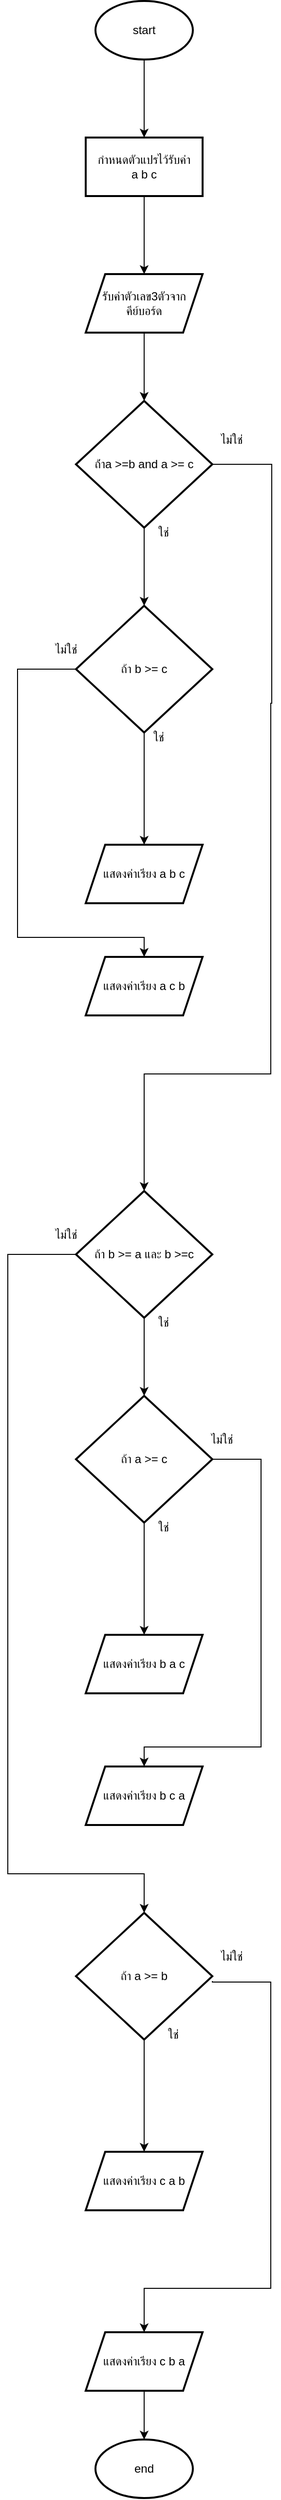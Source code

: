 <mxfile version="24.9.1">
  <diagram name="Page-1" id="wwO7xP1YbRrQU_xcyiub">
    <mxGraphModel dx="1930" dy="1020" grid="1" gridSize="10" guides="1" tooltips="1" connect="1" arrows="1" fold="1" page="1" pageScale="1" pageWidth="850" pageHeight="1100" math="0" shadow="0">
      <root>
        <mxCell id="0" />
        <mxCell id="1" parent="0" />
        <mxCell id="wPNqLfmb_-bx6fDNswI5-3" value="" style="edgeStyle=orthogonalEdgeStyle;rounded=0;orthogonalLoop=1;jettySize=auto;html=1;" edge="1" parent="1" source="wPNqLfmb_-bx6fDNswI5-1" target="wPNqLfmb_-bx6fDNswI5-2">
          <mxGeometry relative="1" as="geometry" />
        </mxCell>
        <mxCell id="wPNqLfmb_-bx6fDNswI5-1" value="start" style="strokeWidth=2;html=1;shape=mxgraph.flowchart.start_1;whiteSpace=wrap;" vertex="1" parent="1">
          <mxGeometry x="390" y="100" width="100" height="60" as="geometry" />
        </mxCell>
        <mxCell id="wPNqLfmb_-bx6fDNswI5-5" value="" style="edgeStyle=orthogonalEdgeStyle;rounded=0;orthogonalLoop=1;jettySize=auto;html=1;" edge="1" parent="1" source="wPNqLfmb_-bx6fDNswI5-2" target="wPNqLfmb_-bx6fDNswI5-4">
          <mxGeometry relative="1" as="geometry" />
        </mxCell>
        <mxCell id="wPNqLfmb_-bx6fDNswI5-2" value="กำหนดตัวแปรไว้รับค่า&lt;div&gt;a b c&lt;/div&gt;" style="whiteSpace=wrap;html=1;strokeWidth=2;" vertex="1" parent="1">
          <mxGeometry x="380" y="240" width="120" height="60" as="geometry" />
        </mxCell>
        <mxCell id="wPNqLfmb_-bx6fDNswI5-7" value="" style="edgeStyle=orthogonalEdgeStyle;rounded=0;orthogonalLoop=1;jettySize=auto;html=1;" edge="1" parent="1" source="wPNqLfmb_-bx6fDNswI5-4" target="wPNqLfmb_-bx6fDNswI5-6">
          <mxGeometry relative="1" as="geometry" />
        </mxCell>
        <mxCell id="wPNqLfmb_-bx6fDNswI5-4" value="รับค่าตัวเลข3ตัวจากคีย์บอร์ด" style="shape=parallelogram;perimeter=parallelogramPerimeter;whiteSpace=wrap;html=1;fixedSize=1;strokeWidth=2;" vertex="1" parent="1">
          <mxGeometry x="380" y="380" width="120" height="60" as="geometry" />
        </mxCell>
        <mxCell id="wPNqLfmb_-bx6fDNswI5-9" value="" style="edgeStyle=orthogonalEdgeStyle;rounded=0;orthogonalLoop=1;jettySize=auto;html=1;" edge="1" parent="1" source="wPNqLfmb_-bx6fDNswI5-6" target="wPNqLfmb_-bx6fDNswI5-8">
          <mxGeometry relative="1" as="geometry" />
        </mxCell>
        <mxCell id="wPNqLfmb_-bx6fDNswI5-14" style="edgeStyle=orthogonalEdgeStyle;rounded=0;orthogonalLoop=1;jettySize=auto;html=1;entryX=0.5;entryY=0;entryDx=0;entryDy=0;" edge="1" parent="1" source="wPNqLfmb_-bx6fDNswI5-6" target="wPNqLfmb_-bx6fDNswI5-20">
          <mxGeometry relative="1" as="geometry">
            <mxPoint x="450" y="1310" as="targetPoint" />
            <Array as="points">
              <mxPoint x="571" y="575" />
              <mxPoint x="571" y="820" />
              <mxPoint x="570" y="820" />
              <mxPoint x="570" y="1200" />
              <mxPoint x="440" y="1200" />
            </Array>
          </mxGeometry>
        </mxCell>
        <mxCell id="wPNqLfmb_-bx6fDNswI5-6" value="ถ้่าa &amp;gt;=b and a &amp;gt;= c" style="rhombus;whiteSpace=wrap;html=1;strokeWidth=2;" vertex="1" parent="1">
          <mxGeometry x="370" y="510" width="140" height="130" as="geometry" />
        </mxCell>
        <mxCell id="wPNqLfmb_-bx6fDNswI5-11" value="" style="edgeStyle=orthogonalEdgeStyle;rounded=0;orthogonalLoop=1;jettySize=auto;html=1;entryX=0.5;entryY=0;entryDx=0;entryDy=0;" edge="1" parent="1" source="wPNqLfmb_-bx6fDNswI5-8" target="wPNqLfmb_-bx6fDNswI5-10">
          <mxGeometry relative="1" as="geometry" />
        </mxCell>
        <mxCell id="wPNqLfmb_-bx6fDNswI5-17" style="edgeStyle=orthogonalEdgeStyle;rounded=0;orthogonalLoop=1;jettySize=auto;html=1;entryX=0.5;entryY=0;entryDx=0;entryDy=0;" edge="1" parent="1" source="wPNqLfmb_-bx6fDNswI5-8" target="wPNqLfmb_-bx6fDNswI5-19">
          <mxGeometry relative="1" as="geometry">
            <mxPoint x="440" y="1080" as="targetPoint" />
            <Array as="points">
              <mxPoint x="310" y="785" />
              <mxPoint x="310" y="1060" />
              <mxPoint x="440" y="1060" />
            </Array>
          </mxGeometry>
        </mxCell>
        <mxCell id="wPNqLfmb_-bx6fDNswI5-8" value="ถ้า b &amp;gt;= c" style="rhombus;whiteSpace=wrap;html=1;strokeWidth=2;" vertex="1" parent="1">
          <mxGeometry x="370" y="720" width="140" height="130" as="geometry" />
        </mxCell>
        <mxCell id="wPNqLfmb_-bx6fDNswI5-10" value="แสดงค่าเรียง a b c" style="shape=parallelogram;perimeter=parallelogramPerimeter;whiteSpace=wrap;html=1;fixedSize=1;strokeWidth=2;" vertex="1" parent="1">
          <mxGeometry x="380" y="965" width="120" height="60" as="geometry" />
        </mxCell>
        <mxCell id="wPNqLfmb_-bx6fDNswI5-12" value="ใช่" style="text;html=1;align=center;verticalAlign=middle;whiteSpace=wrap;rounded=0;" vertex="1" parent="1">
          <mxGeometry x="430" y="630" width="60" height="30" as="geometry" />
        </mxCell>
        <mxCell id="wPNqLfmb_-bx6fDNswI5-13" value="ใช่" style="text;html=1;align=center;verticalAlign=middle;whiteSpace=wrap;rounded=0;" vertex="1" parent="1">
          <mxGeometry x="425" y="840" width="60" height="30" as="geometry" />
        </mxCell>
        <mxCell id="wPNqLfmb_-bx6fDNswI5-15" value="ไม่ใช่" style="text;html=1;align=center;verticalAlign=middle;whiteSpace=wrap;rounded=0;" vertex="1" parent="1">
          <mxGeometry x="500" y="535" width="60" height="30" as="geometry" />
        </mxCell>
        <mxCell id="wPNqLfmb_-bx6fDNswI5-18" value="ไม่ใช่" style="text;html=1;align=center;verticalAlign=middle;whiteSpace=wrap;rounded=0;" vertex="1" parent="1">
          <mxGeometry x="330" y="750" width="60" height="30" as="geometry" />
        </mxCell>
        <mxCell id="wPNqLfmb_-bx6fDNswI5-19" value="แสดงค่าเรียง a c b" style="shape=parallelogram;perimeter=parallelogramPerimeter;whiteSpace=wrap;html=1;fixedSize=1;strokeWidth=2;" vertex="1" parent="1">
          <mxGeometry x="380" y="1080" width="120" height="60" as="geometry" />
        </mxCell>
        <mxCell id="wPNqLfmb_-bx6fDNswI5-24" value="" style="edgeStyle=orthogonalEdgeStyle;rounded=0;orthogonalLoop=1;jettySize=auto;html=1;" edge="1" parent="1" source="wPNqLfmb_-bx6fDNswI5-20" target="wPNqLfmb_-bx6fDNswI5-23">
          <mxGeometry relative="1" as="geometry" />
        </mxCell>
        <mxCell id="wPNqLfmb_-bx6fDNswI5-34" style="edgeStyle=orthogonalEdgeStyle;rounded=0;orthogonalLoop=1;jettySize=auto;html=1;entryX=0.5;entryY=0;entryDx=0;entryDy=0;" edge="1" parent="1" source="wPNqLfmb_-bx6fDNswI5-20" target="wPNqLfmb_-bx6fDNswI5-36">
          <mxGeometry relative="1" as="geometry">
            <mxPoint x="480" y="2040" as="targetPoint" />
            <Array as="points">
              <mxPoint x="300" y="1385" />
              <mxPoint x="300" y="2020" />
              <mxPoint x="440" y="2020" />
            </Array>
          </mxGeometry>
        </mxCell>
        <mxCell id="wPNqLfmb_-bx6fDNswI5-20" value="ถ้า b &amp;gt;= a และ b &amp;gt;=c" style="rhombus;whiteSpace=wrap;html=1;strokeWidth=2;" vertex="1" parent="1">
          <mxGeometry x="370" y="1320" width="140" height="130" as="geometry" />
        </mxCell>
        <mxCell id="wPNqLfmb_-bx6fDNswI5-27" value="" style="edgeStyle=orthogonalEdgeStyle;rounded=0;orthogonalLoop=1;jettySize=auto;html=1;" edge="1" parent="1" source="wPNqLfmb_-bx6fDNswI5-23" target="wPNqLfmb_-bx6fDNswI5-26">
          <mxGeometry relative="1" as="geometry" />
        </mxCell>
        <mxCell id="wPNqLfmb_-bx6fDNswI5-29" style="edgeStyle=orthogonalEdgeStyle;rounded=0;orthogonalLoop=1;jettySize=auto;html=1;entryX=0.5;entryY=0;entryDx=0;entryDy=0;" edge="1" parent="1" source="wPNqLfmb_-bx6fDNswI5-23" target="wPNqLfmb_-bx6fDNswI5-31">
          <mxGeometry relative="1" as="geometry">
            <mxPoint x="440" y="1910" as="targetPoint" />
            <Array as="points">
              <mxPoint x="560" y="1595" />
              <mxPoint x="560" y="1890" />
              <mxPoint x="440" y="1890" />
            </Array>
          </mxGeometry>
        </mxCell>
        <mxCell id="wPNqLfmb_-bx6fDNswI5-23" value="ถ้า a &amp;gt;= c" style="rhombus;whiteSpace=wrap;html=1;strokeWidth=2;" vertex="1" parent="1">
          <mxGeometry x="370" y="1530" width="140" height="130" as="geometry" />
        </mxCell>
        <mxCell id="wPNqLfmb_-bx6fDNswI5-25" value="ใช่" style="text;html=1;align=center;verticalAlign=middle;whiteSpace=wrap;rounded=0;" vertex="1" parent="1">
          <mxGeometry x="430" y="1440" width="60" height="30" as="geometry" />
        </mxCell>
        <mxCell id="wPNqLfmb_-bx6fDNswI5-26" value="แสดงค่าเรียง b a c" style="shape=parallelogram;perimeter=parallelogramPerimeter;whiteSpace=wrap;html=1;fixedSize=1;strokeWidth=2;" vertex="1" parent="1">
          <mxGeometry x="380" y="1775" width="120" height="60" as="geometry" />
        </mxCell>
        <mxCell id="wPNqLfmb_-bx6fDNswI5-28" value="ใช่" style="text;html=1;align=center;verticalAlign=middle;whiteSpace=wrap;rounded=0;" vertex="1" parent="1">
          <mxGeometry x="430" y="1650" width="60" height="30" as="geometry" />
        </mxCell>
        <mxCell id="wPNqLfmb_-bx6fDNswI5-30" value="ไม่ใช่" style="text;html=1;align=center;verticalAlign=middle;whiteSpace=wrap;rounded=0;" vertex="1" parent="1">
          <mxGeometry x="490" y="1560" width="60" height="30" as="geometry" />
        </mxCell>
        <mxCell id="wPNqLfmb_-bx6fDNswI5-31" value="แสดงค่าเรียง b c a" style="shape=parallelogram;perimeter=parallelogramPerimeter;whiteSpace=wrap;html=1;fixedSize=1;strokeWidth=2;" vertex="1" parent="1">
          <mxGeometry x="380" y="1910" width="120" height="60" as="geometry" />
        </mxCell>
        <mxCell id="wPNqLfmb_-bx6fDNswI5-35" value="ไม่ใช่" style="text;html=1;align=center;verticalAlign=middle;whiteSpace=wrap;rounded=0;" vertex="1" parent="1">
          <mxGeometry x="330" y="1350" width="60" height="30" as="geometry" />
        </mxCell>
        <mxCell id="wPNqLfmb_-bx6fDNswI5-40" value="" style="edgeStyle=orthogonalEdgeStyle;rounded=0;orthogonalLoop=1;jettySize=auto;html=1;" edge="1" parent="1" source="wPNqLfmb_-bx6fDNswI5-36" target="wPNqLfmb_-bx6fDNswI5-39">
          <mxGeometry relative="1" as="geometry" />
        </mxCell>
        <mxCell id="wPNqLfmb_-bx6fDNswI5-41" style="edgeStyle=orthogonalEdgeStyle;rounded=0;orthogonalLoop=1;jettySize=auto;html=1;entryX=0.5;entryY=0;entryDx=0;entryDy=0;" edge="1" parent="1" target="wPNqLfmb_-bx6fDNswI5-42">
          <mxGeometry relative="1" as="geometry">
            <mxPoint x="440" y="2490" as="targetPoint" />
            <mxPoint x="510" y="2130" as="sourcePoint" />
            <Array as="points">
              <mxPoint x="510" y="2131" />
              <mxPoint x="570" y="2131" />
              <mxPoint x="570" y="2445" />
              <mxPoint x="440" y="2445" />
            </Array>
          </mxGeometry>
        </mxCell>
        <mxCell id="wPNqLfmb_-bx6fDNswI5-36" value="ถ้า a &amp;gt;= b" style="rhombus;whiteSpace=wrap;html=1;strokeWidth=2;" vertex="1" parent="1">
          <mxGeometry x="370" y="2060" width="140" height="130" as="geometry" />
        </mxCell>
        <mxCell id="wPNqLfmb_-bx6fDNswI5-37" value="ใช่" style="text;html=1;align=center;verticalAlign=middle;whiteSpace=wrap;rounded=0;" vertex="1" parent="1">
          <mxGeometry x="440" y="2170" width="60" height="30" as="geometry" />
        </mxCell>
        <mxCell id="wPNqLfmb_-bx6fDNswI5-38" value="ไม่ใช่" style="text;html=1;align=center;verticalAlign=middle;whiteSpace=wrap;rounded=0;" vertex="1" parent="1">
          <mxGeometry x="500" y="2090" width="60" height="30" as="geometry" />
        </mxCell>
        <mxCell id="wPNqLfmb_-bx6fDNswI5-39" value="แสดงค่าเรียง c a b" style="shape=parallelogram;perimeter=parallelogramPerimeter;whiteSpace=wrap;html=1;fixedSize=1;strokeWidth=2;" vertex="1" parent="1">
          <mxGeometry x="380" y="2305" width="120" height="60" as="geometry" />
        </mxCell>
        <mxCell id="wPNqLfmb_-bx6fDNswI5-44" value="" style="edgeStyle=orthogonalEdgeStyle;rounded=0;orthogonalLoop=1;jettySize=auto;html=1;" edge="1" parent="1" source="wPNqLfmb_-bx6fDNswI5-42" target="wPNqLfmb_-bx6fDNswI5-43">
          <mxGeometry relative="1" as="geometry" />
        </mxCell>
        <mxCell id="wPNqLfmb_-bx6fDNswI5-42" value="แสดงค่าเรียง c b a" style="shape=parallelogram;perimeter=parallelogramPerimeter;whiteSpace=wrap;html=1;fixedSize=1;strokeWidth=2;" vertex="1" parent="1">
          <mxGeometry x="380" y="2490" width="120" height="60" as="geometry" />
        </mxCell>
        <mxCell id="wPNqLfmb_-bx6fDNswI5-43" value="end" style="strokeWidth=2;html=1;shape=mxgraph.flowchart.start_1;whiteSpace=wrap;" vertex="1" parent="1">
          <mxGeometry x="390" y="2600" width="100" height="60" as="geometry" />
        </mxCell>
      </root>
    </mxGraphModel>
  </diagram>
</mxfile>
